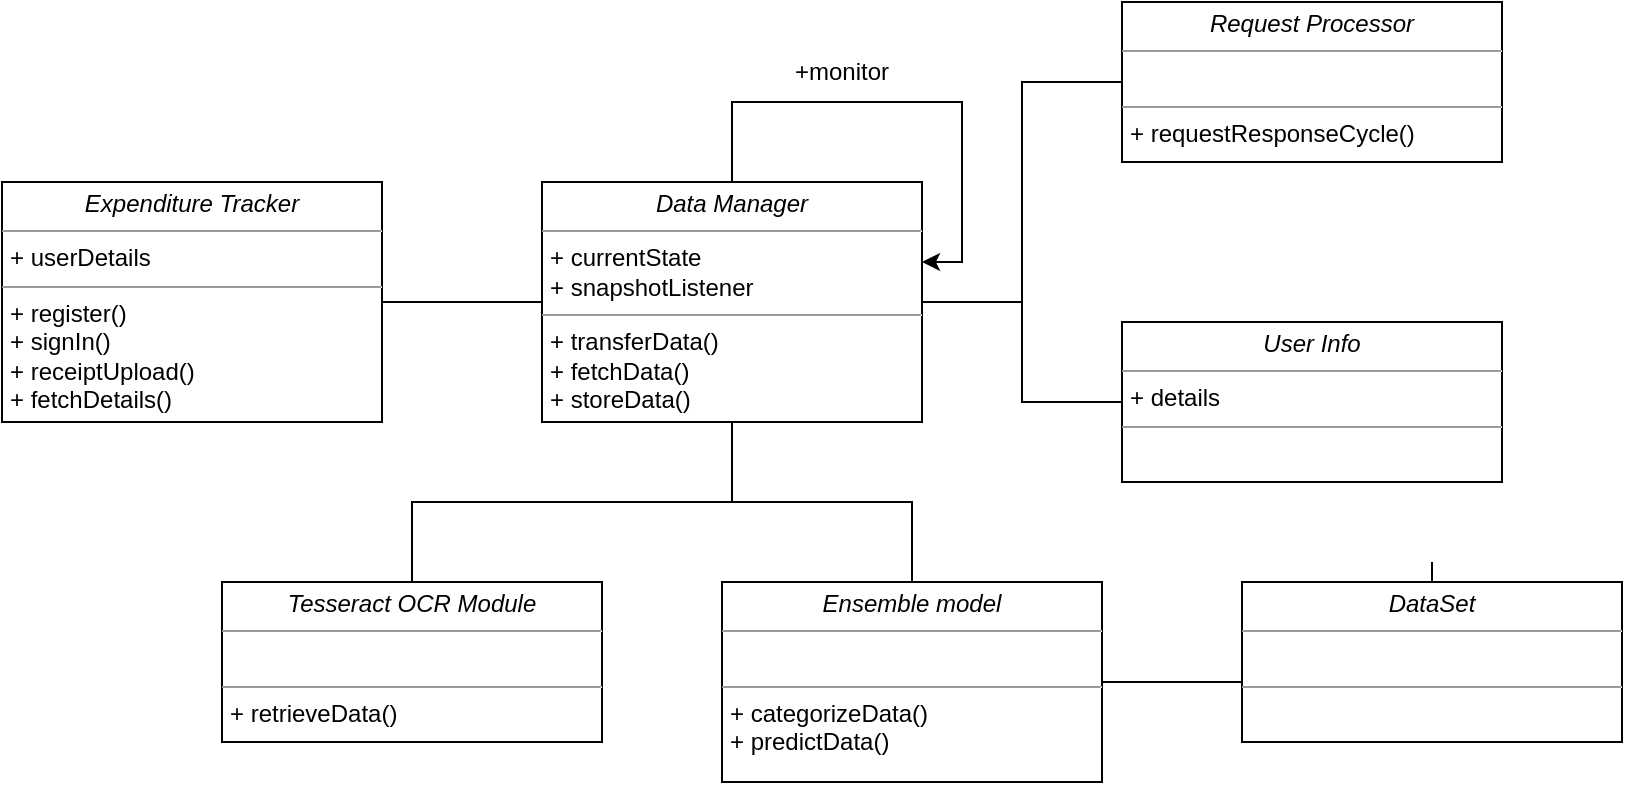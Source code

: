 <mxfile version="21.6.2" type="device">
  <diagram name="Page-1" id="Cl_UdWRLmNqliz_daa-d">
    <mxGraphModel dx="1114" dy="608" grid="1" gridSize="10" guides="1" tooltips="1" connect="1" arrows="1" fold="1" page="1" pageScale="1" pageWidth="827" pageHeight="1169" math="0" shadow="0">
      <root>
        <mxCell id="0" />
        <mxCell id="1" parent="0" />
        <mxCell id="sLtvziiNcHJC_uhASkvo-6" style="edgeStyle=orthogonalEdgeStyle;rounded=0;orthogonalLoop=1;jettySize=auto;html=1;entryX=0;entryY=0.5;entryDx=0;entryDy=0;endArrow=none;endFill=0;" parent="1" source="fiva7XCJ7Kmq1ouEsJWb-1" target="sLtvziiNcHJC_uhASkvo-1" edge="1">
          <mxGeometry relative="1" as="geometry" />
        </mxCell>
        <mxCell id="fiva7XCJ7Kmq1ouEsJWb-1" value="&lt;p style=&quot;margin:0px;margin-top:4px;text-align:center;&quot;&gt;&lt;i&gt;Expenditure Tracker&lt;/i&gt;&lt;/p&gt;&lt;hr size=&quot;1&quot;&gt;&lt;p style=&quot;margin:0px;margin-left:4px;&quot;&gt;+ userDetails&lt;br&gt;&lt;/p&gt;&lt;hr size=&quot;1&quot;&gt;&lt;p style=&quot;margin:0px;margin-left:4px;&quot;&gt;+ register()&lt;/p&gt;&lt;p style=&quot;margin:0px;margin-left:4px;&quot;&gt;+ signIn()&lt;/p&gt;&lt;p style=&quot;margin:0px;margin-left:4px;&quot;&gt;+ receiptUpload()&lt;/p&gt;&lt;p style=&quot;margin:0px;margin-left:4px;&quot;&gt;+ fetchDetails()&lt;/p&gt;" style="verticalAlign=top;align=left;overflow=fill;fontSize=12;fontFamily=Helvetica;html=1;whiteSpace=wrap;" parent="1" vertex="1">
          <mxGeometry x="40" y="100" width="190" height="120" as="geometry" />
        </mxCell>
        <mxCell id="sLtvziiNcHJC_uhASkvo-9" style="edgeStyle=orthogonalEdgeStyle;rounded=0;orthogonalLoop=1;jettySize=auto;html=1;entryX=0;entryY=0.5;entryDx=0;entryDy=0;endArrow=none;endFill=0;" parent="1" source="sLtvziiNcHJC_uhASkvo-1" target="sLtvziiNcHJC_uhASkvo-5" edge="1">
          <mxGeometry relative="1" as="geometry">
            <Array as="points">
              <mxPoint x="550" y="160" />
              <mxPoint x="550" y="50" />
            </Array>
          </mxGeometry>
        </mxCell>
        <mxCell id="sLtvziiNcHJC_uhASkvo-10" style="edgeStyle=orthogonalEdgeStyle;rounded=0;orthogonalLoop=1;jettySize=auto;html=1;endArrow=none;endFill=0;" parent="1" source="sLtvziiNcHJC_uhASkvo-1" target="sLtvziiNcHJC_uhASkvo-4" edge="1">
          <mxGeometry relative="1" as="geometry" />
        </mxCell>
        <mxCell id="sLtvziiNcHJC_uhASkvo-11" style="edgeStyle=orthogonalEdgeStyle;rounded=0;orthogonalLoop=1;jettySize=auto;html=1;entryX=0.5;entryY=0;entryDx=0;entryDy=0;endArrow=none;endFill=0;" parent="1" source="sLtvziiNcHJC_uhASkvo-1" target="sLtvziiNcHJC_uhASkvo-2" edge="1">
          <mxGeometry relative="1" as="geometry">
            <Array as="points">
              <mxPoint x="405" y="260" />
              <mxPoint x="245" y="260" />
            </Array>
          </mxGeometry>
        </mxCell>
        <mxCell id="sLtvziiNcHJC_uhASkvo-12" style="edgeStyle=orthogonalEdgeStyle;rounded=0;orthogonalLoop=1;jettySize=auto;html=1;endArrow=none;endFill=0;" parent="1" source="sLtvziiNcHJC_uhASkvo-1" target="sLtvziiNcHJC_uhASkvo-3" edge="1">
          <mxGeometry relative="1" as="geometry" />
        </mxCell>
        <mxCell id="sLtvziiNcHJC_uhASkvo-1" value="&lt;p style=&quot;margin:0px;margin-top:4px;text-align:center;&quot;&gt;&lt;i&gt;Data Manager&lt;/i&gt;&lt;/p&gt;&lt;hr size=&quot;1&quot;&gt;&lt;p style=&quot;margin:0px;margin-left:4px;&quot;&gt;+ currentState&lt;br&gt;&lt;/p&gt;&lt;p style=&quot;margin:0px;margin-left:4px;&quot;&gt;+ snapshotListener&lt;/p&gt;&lt;hr size=&quot;1&quot;&gt;&lt;p style=&quot;margin:0px;margin-left:4px;&quot;&gt;+ transferData()&lt;/p&gt;&lt;p style=&quot;margin:0px;margin-left:4px;&quot;&gt;+ fetchData()&lt;/p&gt;&lt;p style=&quot;margin:0px;margin-left:4px;&quot;&gt;+ storeData()&lt;/p&gt;" style="verticalAlign=top;align=left;overflow=fill;fontSize=12;fontFamily=Helvetica;html=1;whiteSpace=wrap;" parent="1" vertex="1">
          <mxGeometry x="310" y="100" width="190" height="120" as="geometry" />
        </mxCell>
        <mxCell id="sLtvziiNcHJC_uhASkvo-2" value="&lt;p style=&quot;margin:0px;margin-top:4px;text-align:center;&quot;&gt;&lt;i&gt;Tesseract OCR Module&lt;/i&gt;&lt;/p&gt;&lt;hr size=&quot;1&quot;&gt;&lt;p style=&quot;margin:0px;margin-left:4px;&quot;&gt;&amp;nbsp;&lt;/p&gt;&lt;hr size=&quot;1&quot;&gt;&lt;p style=&quot;margin:0px;margin-left:4px;&quot;&gt;+ retrieveData()&lt;/p&gt;&lt;p style=&quot;margin:0px;margin-left:4px;&quot;&gt;&lt;br&gt;&lt;/p&gt;" style="verticalAlign=top;align=left;overflow=fill;fontSize=12;fontFamily=Helvetica;html=1;whiteSpace=wrap;" parent="1" vertex="1">
          <mxGeometry x="150" y="300" width="190" height="80" as="geometry" />
        </mxCell>
        <mxCell id="sLtvziiNcHJC_uhASkvo-14" style="edgeStyle=orthogonalEdgeStyle;rounded=0;orthogonalLoop=1;jettySize=auto;html=1;entryX=0.5;entryY=0;entryDx=0;entryDy=0;endArrow=none;endFill=0;" parent="1" edge="1">
          <mxGeometry relative="1" as="geometry">
            <mxPoint x="590" y="350" as="sourcePoint" />
            <mxPoint x="755" y="290" as="targetPoint" />
            <Array as="points">
              <mxPoint x="755" y="350" />
            </Array>
          </mxGeometry>
        </mxCell>
        <mxCell id="sLtvziiNcHJC_uhASkvo-3" value="&lt;p style=&quot;margin:0px;margin-top:4px;text-align:center;&quot;&gt;&lt;i style=&quot;background-color: initial; border-color: var(--border-color);&quot;&gt;Ensemble model&lt;/i&gt;&lt;br&gt;&lt;/p&gt;&lt;hr size=&quot;1&quot;&gt;&lt;p style=&quot;margin:0px;margin-left:4px;&quot;&gt;&amp;nbsp;&lt;/p&gt;&lt;hr size=&quot;1&quot;&gt;&lt;p style=&quot;margin:0px;margin-left:4px;&quot;&gt;+ categorizeData()&lt;/p&gt;&lt;p style=&quot;margin:0px;margin-left:4px;&quot;&gt;+ predictData()&lt;/p&gt;" style="verticalAlign=top;align=left;overflow=fill;fontSize=12;fontFamily=Helvetica;html=1;whiteSpace=wrap;" parent="1" vertex="1">
          <mxGeometry x="400" y="300" width="190" height="100" as="geometry" />
        </mxCell>
        <mxCell id="sLtvziiNcHJC_uhASkvo-4" value="&lt;p style=&quot;margin:0px;margin-top:4px;text-align:center;&quot;&gt;&lt;i&gt;User Info&lt;/i&gt;&lt;/p&gt;&lt;hr size=&quot;1&quot;&gt;&lt;p style=&quot;margin:0px;margin-left:4px;&quot;&gt;+ details&amp;nbsp;&lt;/p&gt;&lt;hr size=&quot;1&quot;&gt;&lt;p style=&quot;margin:0px;margin-left:4px;&quot;&gt;&amp;nbsp;&lt;/p&gt;&lt;p style=&quot;margin:0px;margin-left:4px;&quot;&gt;&lt;br&gt;&lt;/p&gt;" style="verticalAlign=top;align=left;overflow=fill;fontSize=12;fontFamily=Helvetica;html=1;whiteSpace=wrap;" parent="1" vertex="1">
          <mxGeometry x="600" y="170" width="190" height="80" as="geometry" />
        </mxCell>
        <mxCell id="sLtvziiNcHJC_uhASkvo-5" value="&lt;p style=&quot;margin:0px;margin-top:4px;text-align:center;&quot;&gt;&lt;i&gt;Request Processor&lt;/i&gt;&lt;/p&gt;&lt;hr size=&quot;1&quot;&gt;&lt;p style=&quot;margin:0px;margin-left:4px;&quot;&gt;&amp;nbsp;&lt;/p&gt;&lt;hr size=&quot;1&quot;&gt;&lt;p style=&quot;margin:0px;margin-left:4px;&quot;&gt;+ requestResponseCycle()&lt;/p&gt;&lt;p style=&quot;margin:0px;margin-left:4px;&quot;&gt;&lt;br&gt;&lt;/p&gt;" style="verticalAlign=top;align=left;overflow=fill;fontSize=12;fontFamily=Helvetica;html=1;whiteSpace=wrap;" parent="1" vertex="1">
          <mxGeometry x="600" y="10" width="190" height="80" as="geometry" />
        </mxCell>
        <mxCell id="sLtvziiNcHJC_uhASkvo-7" style="edgeStyle=orthogonalEdgeStyle;rounded=0;orthogonalLoop=1;jettySize=auto;html=1;exitX=0.5;exitY=0;exitDx=0;exitDy=0;" parent="1" source="sLtvziiNcHJC_uhASkvo-1" target="sLtvziiNcHJC_uhASkvo-1" edge="1">
          <mxGeometry relative="1" as="geometry">
            <Array as="points">
              <mxPoint x="405" y="60" />
              <mxPoint x="520" y="60" />
              <mxPoint x="520" y="140" />
            </Array>
          </mxGeometry>
        </mxCell>
        <mxCell id="sLtvziiNcHJC_uhASkvo-8" value="+monitor" style="text;html=1;strokeColor=none;fillColor=none;align=center;verticalAlign=middle;whiteSpace=wrap;rounded=0;" parent="1" vertex="1">
          <mxGeometry x="430" y="30" width="60" height="30" as="geometry" />
        </mxCell>
        <mxCell id="sLtvziiNcHJC_uhASkvo-13" value="&lt;p style=&quot;margin:0px;margin-top:4px;text-align:center;&quot;&gt;&lt;i&gt;DataSet&lt;/i&gt;&lt;/p&gt;&lt;hr size=&quot;1&quot;&gt;&lt;p style=&quot;margin:0px;margin-left:4px;&quot;&gt;&amp;nbsp;&lt;/p&gt;&lt;hr size=&quot;1&quot;&gt;&lt;p style=&quot;margin:0px;margin-left:4px;&quot;&gt;&lt;br&gt;&lt;/p&gt;&lt;p style=&quot;margin:0px;margin-left:4px;&quot;&gt;&lt;br&gt;&lt;/p&gt;" style="verticalAlign=top;align=left;overflow=fill;fontSize=12;fontFamily=Helvetica;html=1;whiteSpace=wrap;" parent="1" vertex="1">
          <mxGeometry x="660" y="300" width="190" height="80" as="geometry" />
        </mxCell>
      </root>
    </mxGraphModel>
  </diagram>
</mxfile>
